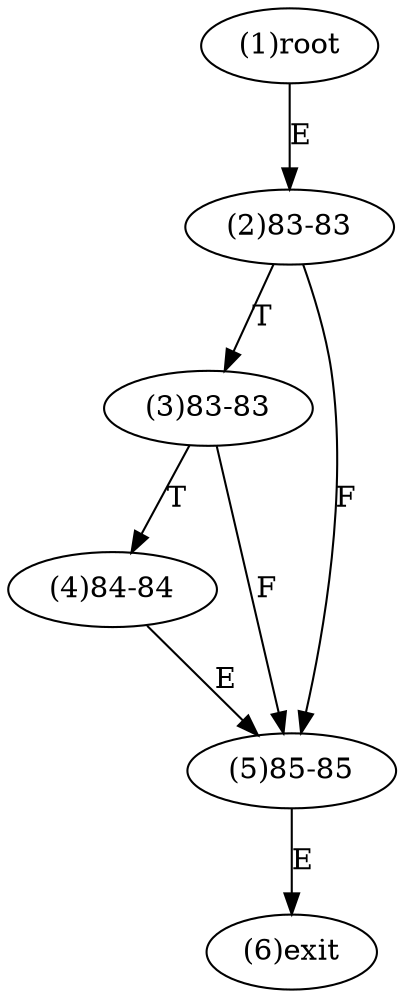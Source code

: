 digraph "" { 
1[ label="(1)root"];
2[ label="(2)83-83"];
3[ label="(3)83-83"];
4[ label="(4)84-84"];
5[ label="(5)85-85"];
6[ label="(6)exit"];
1->2[ label="E"];
2->5[ label="F"];
2->3[ label="T"];
3->5[ label="F"];
3->4[ label="T"];
4->5[ label="E"];
5->6[ label="E"];
}